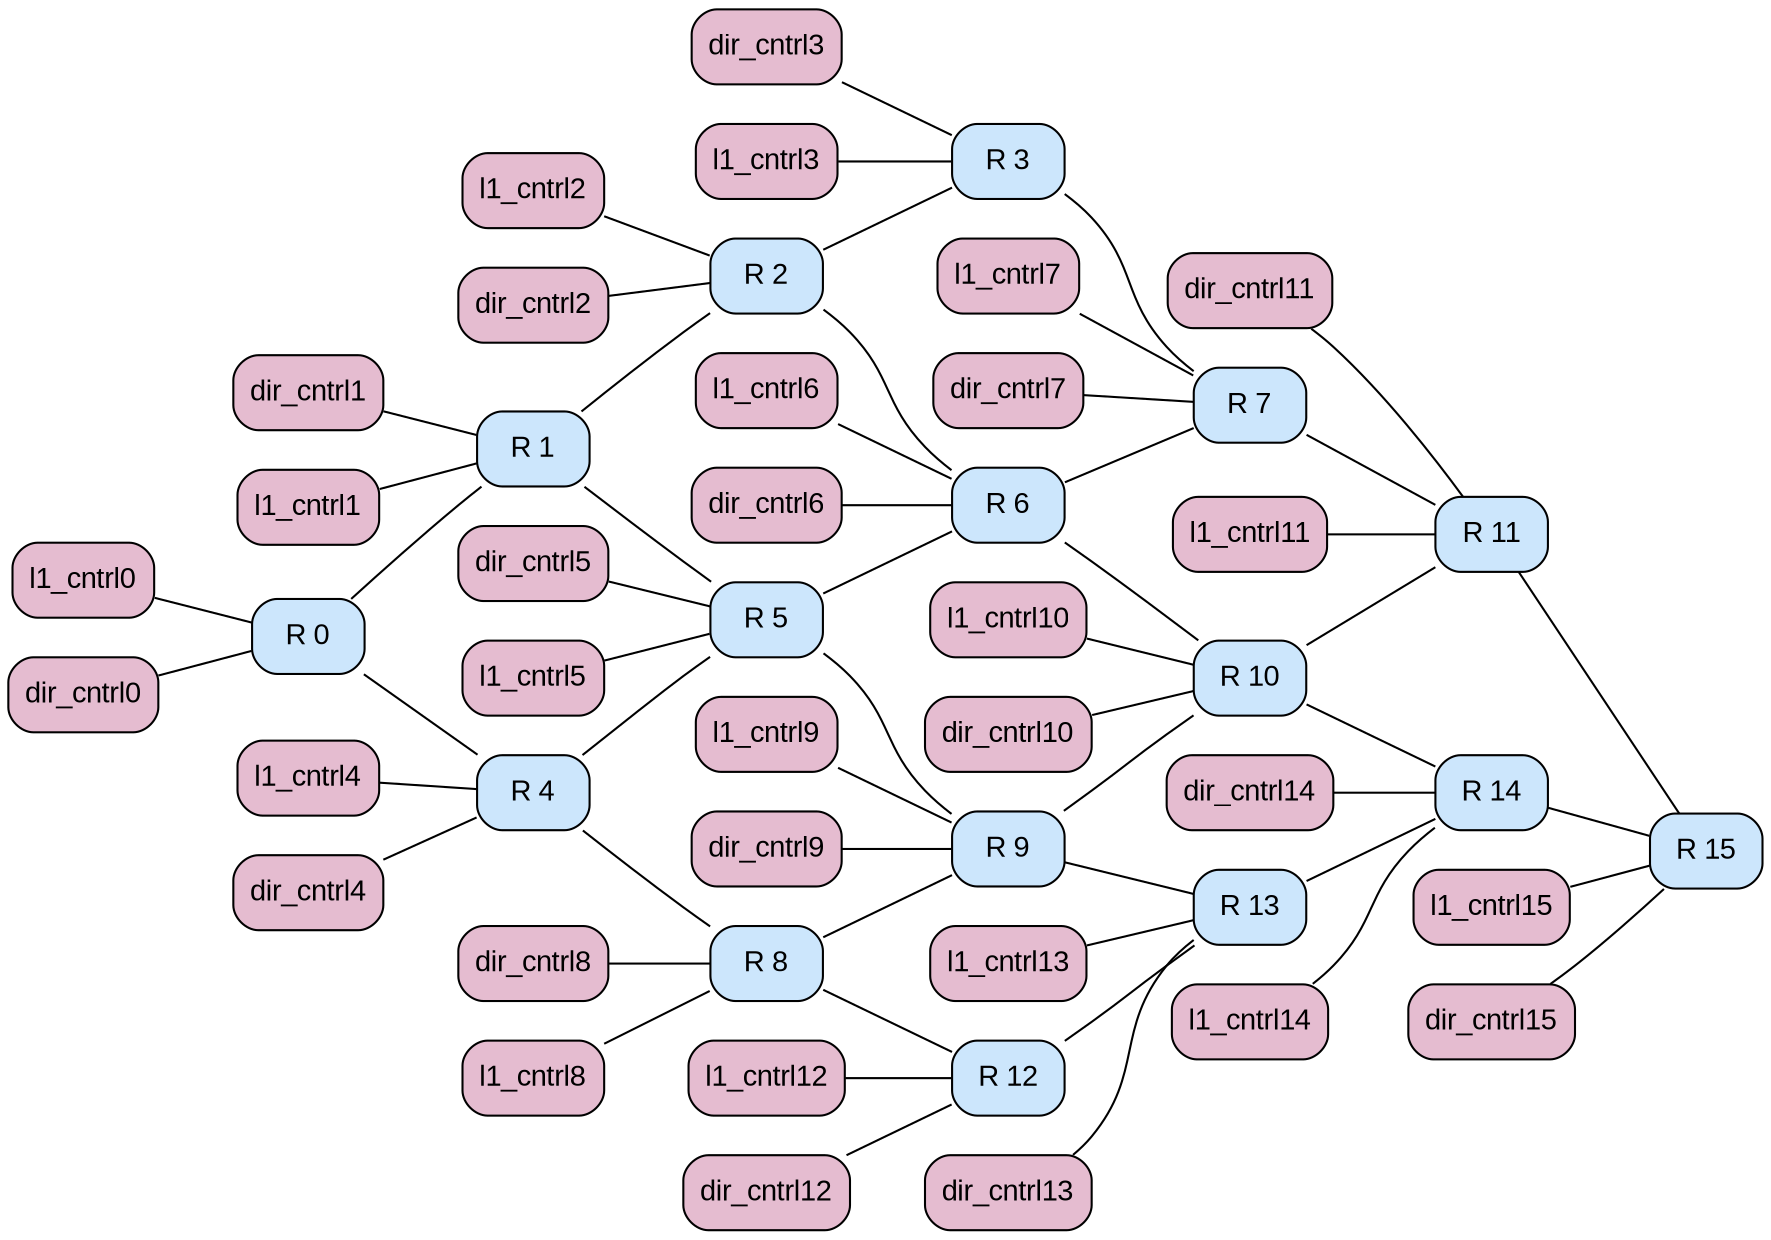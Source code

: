 graph G {
rankdir=LR;
"system.ruby.network.routers00" [fontname=Arial, color="#000000", style="rounded, filled", label="R 0", shape=Mrecord, fontsize=14, fillcolor="#cce6fc", fontcolor="#000000"];
"system.ruby.network.routers01" [fontname=Arial, color="#000000", style="rounded, filled", label="R 1", shape=Mrecord, fontsize=14, fillcolor="#cce6fc", fontcolor="#000000"];
"system.ruby.network.routers02" [fontname=Arial, color="#000000", style="rounded, filled", label="R 2", shape=Mrecord, fontsize=14, fillcolor="#cce6fc", fontcolor="#000000"];
"system.ruby.network.routers03" [fontname=Arial, color="#000000", style="rounded, filled", label="R 3", shape=Mrecord, fontsize=14, fillcolor="#cce6fc", fontcolor="#000000"];
"system.ruby.network.routers04" [fontname=Arial, color="#000000", style="rounded, filled", label="R 4", shape=Mrecord, fontsize=14, fillcolor="#cce6fc", fontcolor="#000000"];
"system.ruby.network.routers05" [fontname=Arial, color="#000000", style="rounded, filled", label="R 5", shape=Mrecord, fontsize=14, fillcolor="#cce6fc", fontcolor="#000000"];
"system.ruby.network.routers06" [fontname=Arial, color="#000000", style="rounded, filled", label="R 6", shape=Mrecord, fontsize=14, fillcolor="#cce6fc", fontcolor="#000000"];
"system.ruby.network.routers07" [fontname=Arial, color="#000000", style="rounded, filled", label="R 7", shape=Mrecord, fontsize=14, fillcolor="#cce6fc", fontcolor="#000000"];
"system.ruby.network.routers08" [fontname=Arial, color="#000000", style="rounded, filled", label="R 8", shape=Mrecord, fontsize=14, fillcolor="#cce6fc", fontcolor="#000000"];
"system.ruby.network.routers09" [fontname=Arial, color="#000000", style="rounded, filled", label="R 9", shape=Mrecord, fontsize=14, fillcolor="#cce6fc", fontcolor="#000000"];
"system.ruby.network.routers10" [fontname=Arial, color="#000000", style="rounded, filled", label="R 10", shape=Mrecord, fontsize=14, fillcolor="#cce6fc", fontcolor="#000000"];
"system.ruby.network.routers11" [fontname=Arial, color="#000000", style="rounded, filled", label="R 11", shape=Mrecord, fontsize=14, fillcolor="#cce6fc", fontcolor="#000000"];
"system.ruby.network.routers12" [fontname=Arial, color="#000000", style="rounded, filled", label="R 12", shape=Mrecord, fontsize=14, fillcolor="#cce6fc", fontcolor="#000000"];
"system.ruby.network.routers13" [fontname=Arial, color="#000000", style="rounded, filled", label="R 13", shape=Mrecord, fontsize=14, fillcolor="#cce6fc", fontcolor="#000000"];
"system.ruby.network.routers14" [fontname=Arial, color="#000000", style="rounded, filled", label="R 14", shape=Mrecord, fontsize=14, fillcolor="#cce6fc", fontcolor="#000000"];
"system.ruby.network.routers15" [fontname=Arial, color="#000000", style="rounded, filled", label="R 15", shape=Mrecord, fontsize=14, fillcolor="#cce6fc", fontcolor="#000000"];
"system.ruby.network.routers00" -- "system.ruby.network.routers01";
"system.ruby.network.routers01" -- "system.ruby.network.routers02";
"system.ruby.network.routers02" -- "system.ruby.network.routers03";
"system.ruby.network.routers04" -- "system.ruby.network.routers05";
"system.ruby.network.routers05" -- "system.ruby.network.routers06";
"system.ruby.network.routers06" -- "system.ruby.network.routers07";
"system.ruby.network.routers08" -- "system.ruby.network.routers09";
"system.ruby.network.routers09" -- "system.ruby.network.routers10";
"system.ruby.network.routers10" -- "system.ruby.network.routers11";
"system.ruby.network.routers12" -- "system.ruby.network.routers13";
"system.ruby.network.routers13" -- "system.ruby.network.routers14";
"system.ruby.network.routers14" -- "system.ruby.network.routers15";
"system.ruby.network.routers00" -- "system.ruby.network.routers04";
"system.ruby.network.routers04" -- "system.ruby.network.routers08";
"system.ruby.network.routers08" -- "system.ruby.network.routers12";
"system.ruby.network.routers01" -- "system.ruby.network.routers05";
"system.ruby.network.routers05" -- "system.ruby.network.routers09";
"system.ruby.network.routers09" -- "system.ruby.network.routers13";
"system.ruby.network.routers02" -- "system.ruby.network.routers06";
"system.ruby.network.routers06" -- "system.ruby.network.routers10";
"system.ruby.network.routers10" -- "system.ruby.network.routers14";
"system.ruby.network.routers03" -- "system.ruby.network.routers07";
"system.ruby.network.routers07" -- "system.ruby.network.routers11";
"system.ruby.network.routers11" -- "system.ruby.network.routers15";
"system.ruby.l1_cntrl0" [fontname=Arial, color="#000000", style="rounded, filled", label=l1_cntrl0, shape=Mrecord, fontsize=14, fillcolor="#e5bcd0", fontcolor="#000000"];
"system.ruby.l1_cntrl0" -- "system.ruby.network.routers00";
"system.ruby.l1_cntrl1" [fontname=Arial, color="#000000", style="rounded, filled", label=l1_cntrl1, shape=Mrecord, fontsize=14, fillcolor="#e5bcd0", fontcolor="#000000"];
"system.ruby.l1_cntrl1" -- "system.ruby.network.routers01";
"system.ruby.l1_cntrl2" [fontname=Arial, color="#000000", style="rounded, filled", label=l1_cntrl2, shape=Mrecord, fontsize=14, fillcolor="#e5bcd0", fontcolor="#000000"];
"system.ruby.l1_cntrl2" -- "system.ruby.network.routers02";
"system.ruby.l1_cntrl3" [fontname=Arial, color="#000000", style="rounded, filled", label=l1_cntrl3, shape=Mrecord, fontsize=14, fillcolor="#e5bcd0", fontcolor="#000000"];
"system.ruby.l1_cntrl3" -- "system.ruby.network.routers03";
"system.ruby.l1_cntrl4" [fontname=Arial, color="#000000", style="rounded, filled", label=l1_cntrl4, shape=Mrecord, fontsize=14, fillcolor="#e5bcd0", fontcolor="#000000"];
"system.ruby.l1_cntrl4" -- "system.ruby.network.routers04";
"system.ruby.l1_cntrl5" [fontname=Arial, color="#000000", style="rounded, filled", label=l1_cntrl5, shape=Mrecord, fontsize=14, fillcolor="#e5bcd0", fontcolor="#000000"];
"system.ruby.l1_cntrl5" -- "system.ruby.network.routers05";
"system.ruby.l1_cntrl6" [fontname=Arial, color="#000000", style="rounded, filled", label=l1_cntrl6, shape=Mrecord, fontsize=14, fillcolor="#e5bcd0", fontcolor="#000000"];
"system.ruby.l1_cntrl6" -- "system.ruby.network.routers06";
"system.ruby.l1_cntrl7" [fontname=Arial, color="#000000", style="rounded, filled", label=l1_cntrl7, shape=Mrecord, fontsize=14, fillcolor="#e5bcd0", fontcolor="#000000"];
"system.ruby.l1_cntrl7" -- "system.ruby.network.routers07";
"system.ruby.l1_cntrl8" [fontname=Arial, color="#000000", style="rounded, filled", label=l1_cntrl8, shape=Mrecord, fontsize=14, fillcolor="#e5bcd0", fontcolor="#000000"];
"system.ruby.l1_cntrl8" -- "system.ruby.network.routers08";
"system.ruby.l1_cntrl9" [fontname=Arial, color="#000000", style="rounded, filled", label=l1_cntrl9, shape=Mrecord, fontsize=14, fillcolor="#e5bcd0", fontcolor="#000000"];
"system.ruby.l1_cntrl9" -- "system.ruby.network.routers09";
"system.ruby.l1_cntrl10" [fontname=Arial, color="#000000", style="rounded, filled", label=l1_cntrl10, shape=Mrecord, fontsize=14, fillcolor="#e5bcd0", fontcolor="#000000"];
"system.ruby.l1_cntrl10" -- "system.ruby.network.routers10";
"system.ruby.l1_cntrl11" [fontname=Arial, color="#000000", style="rounded, filled", label=l1_cntrl11, shape=Mrecord, fontsize=14, fillcolor="#e5bcd0", fontcolor="#000000"];
"system.ruby.l1_cntrl11" -- "system.ruby.network.routers11";
"system.ruby.l1_cntrl12" [fontname=Arial, color="#000000", style="rounded, filled", label=l1_cntrl12, shape=Mrecord, fontsize=14, fillcolor="#e5bcd0", fontcolor="#000000"];
"system.ruby.l1_cntrl12" -- "system.ruby.network.routers12";
"system.ruby.l1_cntrl13" [fontname=Arial, color="#000000", style="rounded, filled", label=l1_cntrl13, shape=Mrecord, fontsize=14, fillcolor="#e5bcd0", fontcolor="#000000"];
"system.ruby.l1_cntrl13" -- "system.ruby.network.routers13";
"system.ruby.l1_cntrl14" [fontname=Arial, color="#000000", style="rounded, filled", label=l1_cntrl14, shape=Mrecord, fontsize=14, fillcolor="#e5bcd0", fontcolor="#000000"];
"system.ruby.l1_cntrl14" -- "system.ruby.network.routers14";
"system.ruby.l1_cntrl15" [fontname=Arial, color="#000000", style="rounded, filled", label=l1_cntrl15, shape=Mrecord, fontsize=14, fillcolor="#e5bcd0", fontcolor="#000000"];
"system.ruby.l1_cntrl15" -- "system.ruby.network.routers15";
"system.ruby.dir_cntrl0" [fontname=Arial, color="#000000", style="rounded, filled", label=dir_cntrl0, shape=Mrecord, fontsize=14, fillcolor="#e5bcd0", fontcolor="#000000"];
"system.ruby.dir_cntrl0" -- "system.ruby.network.routers00";
"system.ruby.dir_cntrl1" [fontname=Arial, color="#000000", style="rounded, filled", label=dir_cntrl1, shape=Mrecord, fontsize=14, fillcolor="#e5bcd0", fontcolor="#000000"];
"system.ruby.dir_cntrl1" -- "system.ruby.network.routers01";
"system.ruby.dir_cntrl2" [fontname=Arial, color="#000000", style="rounded, filled", label=dir_cntrl2, shape=Mrecord, fontsize=14, fillcolor="#e5bcd0", fontcolor="#000000"];
"system.ruby.dir_cntrl2" -- "system.ruby.network.routers02";
"system.ruby.dir_cntrl3" [fontname=Arial, color="#000000", style="rounded, filled", label=dir_cntrl3, shape=Mrecord, fontsize=14, fillcolor="#e5bcd0", fontcolor="#000000"];
"system.ruby.dir_cntrl3" -- "system.ruby.network.routers03";
"system.ruby.dir_cntrl4" [fontname=Arial, color="#000000", style="rounded, filled", label=dir_cntrl4, shape=Mrecord, fontsize=14, fillcolor="#e5bcd0", fontcolor="#000000"];
"system.ruby.dir_cntrl4" -- "system.ruby.network.routers04";
"system.ruby.dir_cntrl5" [fontname=Arial, color="#000000", style="rounded, filled", label=dir_cntrl5, shape=Mrecord, fontsize=14, fillcolor="#e5bcd0", fontcolor="#000000"];
"system.ruby.dir_cntrl5" -- "system.ruby.network.routers05";
"system.ruby.dir_cntrl6" [fontname=Arial, color="#000000", style="rounded, filled", label=dir_cntrl6, shape=Mrecord, fontsize=14, fillcolor="#e5bcd0", fontcolor="#000000"];
"system.ruby.dir_cntrl6" -- "system.ruby.network.routers06";
"system.ruby.dir_cntrl7" [fontname=Arial, color="#000000", style="rounded, filled", label=dir_cntrl7, shape=Mrecord, fontsize=14, fillcolor="#e5bcd0", fontcolor="#000000"];
"system.ruby.dir_cntrl7" -- "system.ruby.network.routers07";
"system.ruby.dir_cntrl8" [fontname=Arial, color="#000000", style="rounded, filled", label=dir_cntrl8, shape=Mrecord, fontsize=14, fillcolor="#e5bcd0", fontcolor="#000000"];
"system.ruby.dir_cntrl8" -- "system.ruby.network.routers08";
"system.ruby.dir_cntrl9" [fontname=Arial, color="#000000", style="rounded, filled", label=dir_cntrl9, shape=Mrecord, fontsize=14, fillcolor="#e5bcd0", fontcolor="#000000"];
"system.ruby.dir_cntrl9" -- "system.ruby.network.routers09";
"system.ruby.dir_cntrl10" [fontname=Arial, color="#000000", style="rounded, filled", label=dir_cntrl10, shape=Mrecord, fontsize=14, fillcolor="#e5bcd0", fontcolor="#000000"];
"system.ruby.dir_cntrl10" -- "system.ruby.network.routers10";
"system.ruby.dir_cntrl11" [fontname=Arial, color="#000000", style="rounded, filled", label=dir_cntrl11, shape=Mrecord, fontsize=14, fillcolor="#e5bcd0", fontcolor="#000000"];
"system.ruby.dir_cntrl11" -- "system.ruby.network.routers11";
"system.ruby.dir_cntrl12" [fontname=Arial, color="#000000", style="rounded, filled", label=dir_cntrl12, shape=Mrecord, fontsize=14, fillcolor="#e5bcd0", fontcolor="#000000"];
"system.ruby.dir_cntrl12" -- "system.ruby.network.routers12";
"system.ruby.dir_cntrl13" [fontname=Arial, color="#000000", style="rounded, filled", label=dir_cntrl13, shape=Mrecord, fontsize=14, fillcolor="#e5bcd0", fontcolor="#000000"];
"system.ruby.dir_cntrl13" -- "system.ruby.network.routers13";
"system.ruby.dir_cntrl14" [fontname=Arial, color="#000000", style="rounded, filled", label=dir_cntrl14, shape=Mrecord, fontsize=14, fillcolor="#e5bcd0", fontcolor="#000000"];
"system.ruby.dir_cntrl14" -- "system.ruby.network.routers14";
"system.ruby.dir_cntrl15" [fontname=Arial, color="#000000", style="rounded, filled", label=dir_cntrl15, shape=Mrecord, fontsize=14, fillcolor="#e5bcd0", fontcolor="#000000"];
"system.ruby.dir_cntrl15" -- "system.ruby.network.routers15";
}
